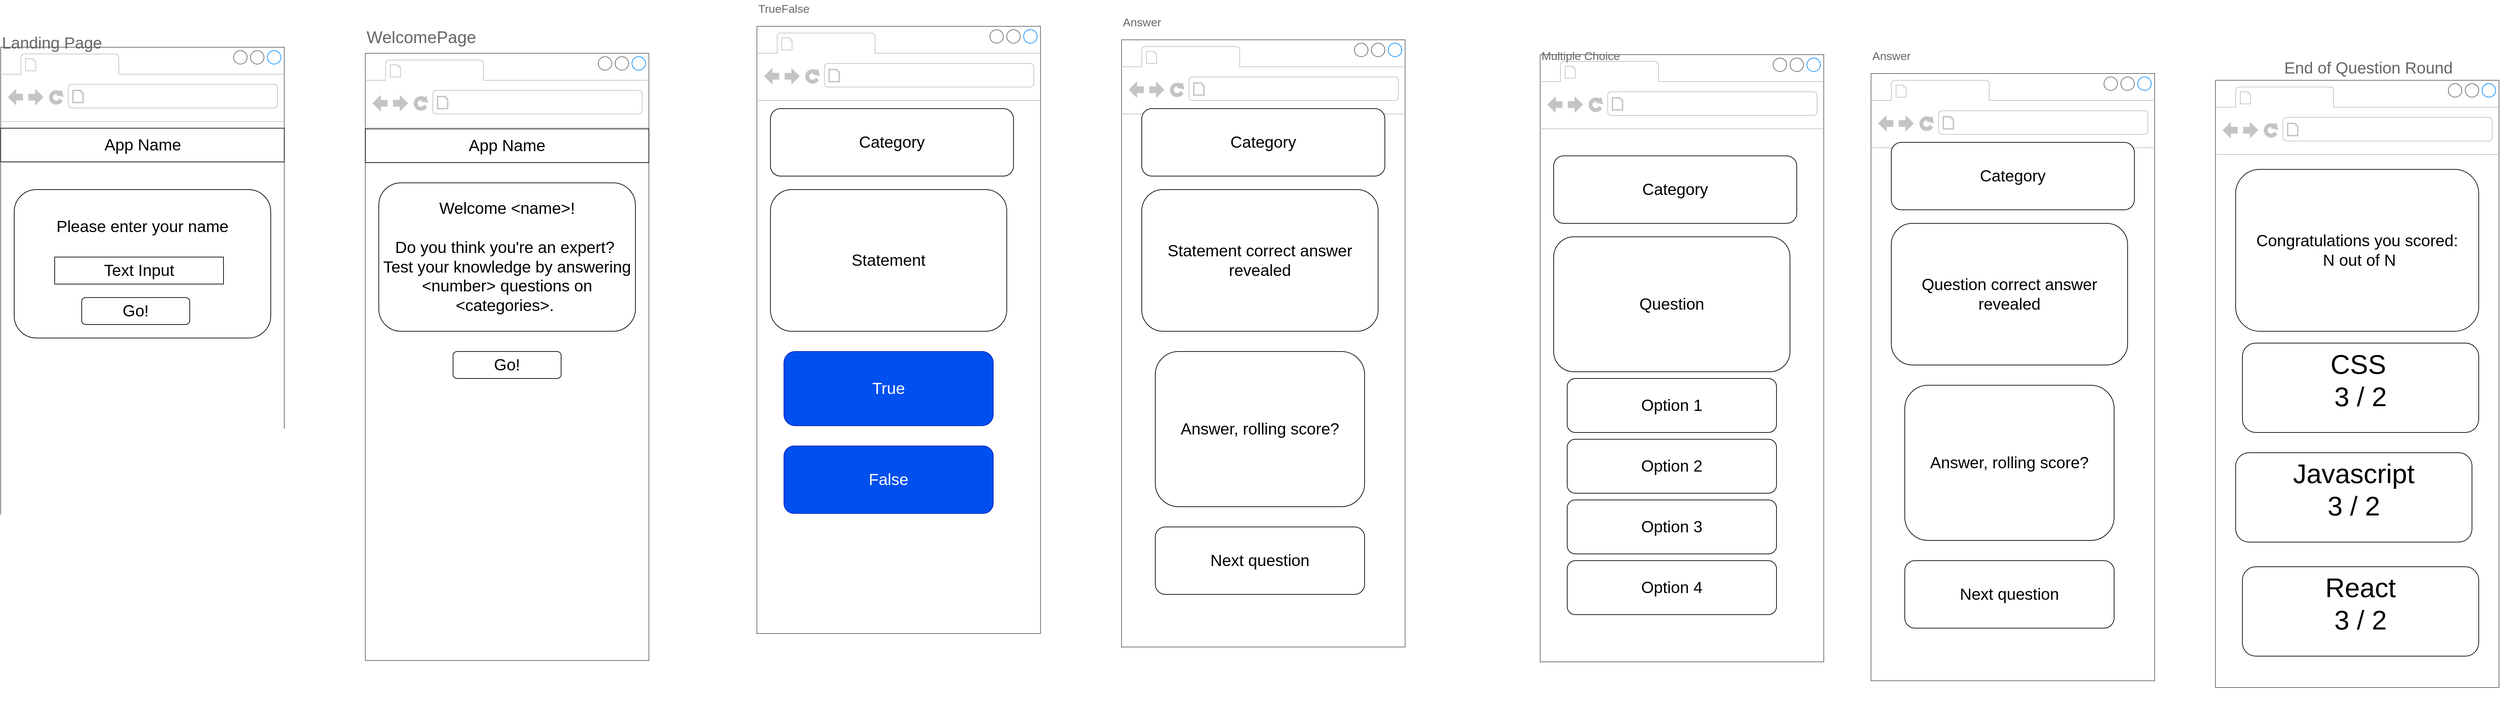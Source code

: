 <mxfile>
    <diagram name="Page-1" id="2cc2dc42-3aac-f2a9-1cec-7a8b7cbee084">
        <mxGraphModel dx="1004" dy="399" grid="1" gridSize="10" guides="1" tooltips="1" connect="1" arrows="1" fold="1" page="1" pageScale="1" pageWidth="10000" pageHeight="10000" background="none" math="0" shadow="0">
            <root>
                <mxCell id="0"/>
                <mxCell id="1" parent="0"/>
                <mxCell id="XVaBbjTai6L_YX0A8KyG-26" value="" style="group" parent="1" vertex="1" connectable="0">
                    <mxGeometry x="1420" y="120" width="420" height="938" as="geometry"/>
                </mxCell>
                <mxCell id="XVaBbjTai6L_YX0A8KyG-1" value="" style="strokeWidth=1;shadow=0;dashed=0;align=center;html=1;shape=mxgraph.mockup.containers.browserWindow;rSize=0;strokeColor=#666666;mainText=,;recursiveResize=0;rounded=0;labelBackgroundColor=none;fontFamily=Verdana;fontSize=12;container=0;" parent="XVaBbjTai6L_YX0A8KyG-26" vertex="1">
                    <mxGeometry y="19" width="420" height="900" as="geometry"/>
                </mxCell>
                <mxCell id="XVaBbjTai6L_YX0A8KyG-2" value="&lt;font style=&quot;font-size: 24px&quot;&gt;Landing Page&lt;/font&gt;" style="strokeWidth=1;shadow=0;dashed=0;align=center;html=1;shape=mxgraph.mockup.containers.anchor;fontSize=17;fontColor=#666666;align=left;" parent="XVaBbjTai6L_YX0A8KyG-26" vertex="1">
                    <mxGeometry width="110" height="26" as="geometry"/>
                </mxCell>
                <mxCell id="16" value="" style="rounded=0;whiteSpace=wrap;html=1;fontSize=24;" parent="XVaBbjTai6L_YX0A8KyG-26" vertex="1">
                    <mxGeometry y="139" width="420" height="50" as="geometry"/>
                </mxCell>
                <mxCell id="15" value="App Name" style="text;html=1;strokeColor=none;fillColor=none;align=center;verticalAlign=middle;whiteSpace=wrap;rounded=0;fontSize=24;" parent="XVaBbjTai6L_YX0A8KyG-26" vertex="1">
                    <mxGeometry x="127.5" y="149" width="165" height="30" as="geometry"/>
                </mxCell>
                <mxCell id="18" value="" style="rounded=1;whiteSpace=wrap;html=1;fontSize=24;" parent="XVaBbjTai6L_YX0A8KyG-26" vertex="1">
                    <mxGeometry x="20" y="230" width="380" height="220" as="geometry"/>
                </mxCell>
                <mxCell id="19" value="Please enter your name" style="text;html=1;strokeColor=none;fillColor=none;align=center;verticalAlign=middle;whiteSpace=wrap;rounded=0;fontSize=24;" parent="XVaBbjTai6L_YX0A8KyG-26" vertex="1">
                    <mxGeometry x="50" y="260" width="320" height="50" as="geometry"/>
                </mxCell>
                <mxCell id="21" value="Text Input" style="rounded=0;whiteSpace=wrap;html=1;fontSize=24;" parent="XVaBbjTai6L_YX0A8KyG-26" vertex="1">
                    <mxGeometry x="80" y="330" width="250" height="40" as="geometry"/>
                </mxCell>
                <mxCell id="22" value="Go!" style="rounded=1;whiteSpace=wrap;html=1;fontSize=24;" parent="XVaBbjTai6L_YX0A8KyG-26" vertex="1">
                    <mxGeometry x="120" y="390" width="160" height="40" as="geometry"/>
                </mxCell>
                <mxCell id="3" value="" style="group" parent="1" vertex="1" connectable="0">
                    <mxGeometry x="1960" y="110" width="420" height="938" as="geometry"/>
                </mxCell>
                <mxCell id="4" value="" style="strokeWidth=1;shadow=0;dashed=0;align=center;html=1;shape=mxgraph.mockup.containers.browserWindow;rSize=0;strokeColor=#666666;mainText=,;recursiveResize=0;rounded=0;labelBackgroundColor=none;fontFamily=Verdana;fontSize=12;container=0;" parent="3" vertex="1">
                    <mxGeometry y="38" width="420" height="900" as="geometry"/>
                </mxCell>
                <mxCell id="5" value="WelcomePage" style="strokeWidth=1;shadow=0;dashed=0;align=center;html=1;shape=mxgraph.mockup.containers.anchor;fontSize=25;fontColor=#666666;align=left;" parent="3" vertex="1">
                    <mxGeometry width="190" height="26" as="geometry"/>
                </mxCell>
                <mxCell id="20" value="Welcome &amp;lt;name&amp;gt;!&lt;br&gt;&lt;br&gt;Do you think you're an expert?&amp;nbsp; Test your knowledge by answering &amp;lt;number&amp;gt; questions on &amp;lt;categories&amp;gt;.&amp;nbsp;" style="rounded=1;whiteSpace=wrap;html=1;fontSize=24;" parent="3" vertex="1">
                    <mxGeometry x="20" y="230" width="380" height="220" as="geometry"/>
                </mxCell>
                <mxCell id="29" value="Go!" style="rounded=1;whiteSpace=wrap;html=1;fontSize=24;" parent="3" vertex="1">
                    <mxGeometry x="130" y="480" width="160" height="40" as="geometry"/>
                </mxCell>
                <mxCell id="32" value="App Name" style="rounded=0;whiteSpace=wrap;html=1;fontSize=24;" parent="3" vertex="1">
                    <mxGeometry y="150" width="420" height="50" as="geometry"/>
                </mxCell>
                <mxCell id="6" value="" style="group" parent="1" vertex="1" connectable="0">
                    <mxGeometry x="4700" y="150" width="420" height="957" as="geometry"/>
                </mxCell>
                <mxCell id="7" value="" style="strokeWidth=1;shadow=0;dashed=0;align=center;html=1;shape=mxgraph.mockup.containers.browserWindow;rSize=0;strokeColor=#666666;mainText=,;recursiveResize=0;rounded=0;labelBackgroundColor=none;fontFamily=Verdana;fontSize=12;container=0;" parent="6" vertex="1">
                    <mxGeometry y="38" width="420" height="900" as="geometry"/>
                </mxCell>
                <mxCell id="8" value="&lt;font style=&quot;font-size: 24px&quot;&gt;End of Question Round&lt;/font&gt;" style="strokeWidth=1;shadow=0;dashed=0;align=center;html=1;shape=mxgraph.mockup.containers.anchor;fontSize=17;fontColor=#666666;align=left;" parent="6" vertex="1">
                    <mxGeometry x="100" width="240" height="40" as="geometry"/>
                </mxCell>
                <mxCell id="34" value="Congratulations you scored:&lt;br&gt;&amp;nbsp;N out of N" style="rounded=1;whiteSpace=wrap;html=1;fontSize=24;" parent="6" vertex="1">
                    <mxGeometry x="30" y="170" width="360" height="240" as="geometry"/>
                </mxCell>
                <mxCell id="64" value="&lt;font style=&quot;font-size: 40px&quot;&gt;CSS&lt;span style=&quot;white-space: pre&quot;&gt;&#9;&lt;/span&gt;&lt;br&gt;3 / 2&lt;br&gt;&lt;/font&gt;" style="rounded=1;whiteSpace=wrap;html=1;verticalAlign=top;" parent="6" vertex="1">
                    <mxGeometry x="40" y="427.5" width="350" height="132.5" as="geometry"/>
                </mxCell>
                <mxCell id="67" value="&lt;font style=&quot;font-size: 40px&quot;&gt;React&lt;br&gt;3 / 2&lt;br&gt;&lt;/font&gt;" style="rounded=1;whiteSpace=wrap;html=1;verticalAlign=top;" parent="6" vertex="1">
                    <mxGeometry x="40" y="759" width="350" height="132.5" as="geometry"/>
                </mxCell>
                <mxCell id="68" value="&lt;font style=&quot;font-size: 40px&quot;&gt;Javascript&lt;br&gt;3 / 2&lt;br&gt;&lt;/font&gt;" style="rounded=1;whiteSpace=wrap;html=1;verticalAlign=top;" parent="6" vertex="1">
                    <mxGeometry x="30" y="590" width="350" height="132.5" as="geometry"/>
                </mxCell>
                <mxCell id="9" value="" style="group;" parent="1" connectable="0" vertex="1">
                    <mxGeometry x="2540" y="70" width="420" height="938" as="geometry"/>
                </mxCell>
                <mxCell id="10" value="" style="strokeWidth=1;shadow=0;dashed=0;align=center;html=1;shape=mxgraph.mockup.containers.browserWindow;rSize=0;strokeColor=#666666;mainText=,;recursiveResize=0;rounded=0;labelBackgroundColor=none;fontFamily=Verdana;fontSize=12;container=0;" parent="9" vertex="1">
                    <mxGeometry y="38" width="420" height="900" as="geometry"/>
                </mxCell>
                <mxCell id="11" value="TrueFalse" style="strokeWidth=1;shadow=0;dashed=0;align=center;html=1;shape=mxgraph.mockup.containers.anchor;fontSize=17;fontColor=#666666;align=left;" parent="9" vertex="1">
                    <mxGeometry width="110" height="26" as="geometry"/>
                </mxCell>
                <mxCell id="26" value="&lt;font style=&quot;font-size: 24px&quot;&gt;Category&lt;/font&gt;" style="rounded=1;whiteSpace=wrap;html=1;" parent="9" vertex="1">
                    <mxGeometry x="20" y="160" width="360" height="100" as="geometry"/>
                </mxCell>
                <mxCell id="30" value="Statement" style="rounded=1;whiteSpace=wrap;html=1;fontSize=24;" parent="9" vertex="1">
                    <mxGeometry x="20" y="280" width="350" height="210" as="geometry"/>
                </mxCell>
                <mxCell id="33" value="True" style="rounded=1;whiteSpace=wrap;html=1;fontSize=24;fillColor=#0050ef;fontColor=#ffffff;strokeColor=#001DBC;" parent="9" vertex="1">
                    <mxGeometry x="40" y="520" width="310" height="110" as="geometry"/>
                </mxCell>
                <mxCell id="39" value="False" style="rounded=1;whiteSpace=wrap;html=1;fontSize=24;fillColor=#0050ef;fontColor=#ffffff;strokeColor=#001DBC;" parent="9" vertex="1">
                    <mxGeometry x="40" y="660" width="310" height="100" as="geometry"/>
                </mxCell>
                <mxCell id="23" value="" style="group" parent="1" connectable="0" vertex="1">
                    <mxGeometry x="3080" y="90" width="420" height="938" as="geometry"/>
                </mxCell>
                <mxCell id="24" value="" style="strokeWidth=1;shadow=0;dashed=0;align=center;html=1;shape=mxgraph.mockup.containers.browserWindow;rSize=0;strokeColor=#666666;mainText=,;recursiveResize=0;rounded=0;labelBackgroundColor=none;fontFamily=Verdana;fontSize=12;container=0;" parent="23" vertex="1">
                    <mxGeometry y="38" width="420" height="900" as="geometry"/>
                </mxCell>
                <mxCell id="25" value="Answer" style="strokeWidth=1;shadow=0;dashed=0;align=center;html=1;shape=mxgraph.mockup.containers.anchor;fontSize=17;fontColor=#666666;align=left;" parent="23" vertex="1">
                    <mxGeometry width="110" height="26" as="geometry"/>
                </mxCell>
                <mxCell id="36" value="&lt;font style=&quot;font-size: 24px&quot;&gt;Category&lt;/font&gt;" style="rounded=1;whiteSpace=wrap;html=1;" parent="23" vertex="1">
                    <mxGeometry x="30" y="140" width="360" height="100" as="geometry"/>
                </mxCell>
                <mxCell id="37" value="Statement correct answer revealed" style="rounded=1;whiteSpace=wrap;html=1;fontSize=24;" parent="23" vertex="1">
                    <mxGeometry x="30" y="260" width="350" height="210" as="geometry"/>
                </mxCell>
                <mxCell id="38" value="Answer, rolling score?" style="rounded=1;whiteSpace=wrap;html=1;fontSize=24;" parent="23" vertex="1">
                    <mxGeometry x="50" y="500" width="310" height="230" as="geometry"/>
                </mxCell>
                <mxCell id="40" value="Next question" style="rounded=1;whiteSpace=wrap;html=1;fontSize=24;" parent="23" vertex="1">
                    <mxGeometry x="50" y="760" width="310" height="100" as="geometry"/>
                </mxCell>
                <mxCell id="41" value="" style="group" parent="1" connectable="0" vertex="1">
                    <mxGeometry x="3700" y="140" width="420" height="938" as="geometry"/>
                </mxCell>
                <mxCell id="42" value="" style="strokeWidth=1;shadow=0;dashed=0;align=center;html=1;shape=mxgraph.mockup.containers.browserWindow;rSize=0;strokeColor=#666666;mainText=,;recursiveResize=0;rounded=0;labelBackgroundColor=none;fontFamily=Verdana;fontSize=12;container=0;" parent="41" vertex="1">
                    <mxGeometry y="10" width="420" height="900" as="geometry"/>
                </mxCell>
                <mxCell id="43" value="Multiple Choice" style="strokeWidth=1;shadow=0;dashed=0;align=center;html=1;shape=mxgraph.mockup.containers.anchor;fontSize=17;fontColor=#666666;align=left;" parent="41" vertex="1">
                    <mxGeometry width="110" height="26" as="geometry"/>
                </mxCell>
                <mxCell id="44" value="&lt;font style=&quot;font-size: 24px&quot;&gt;Category&lt;/font&gt;" style="rounded=1;whiteSpace=wrap;html=1;" parent="41" vertex="1">
                    <mxGeometry x="20" y="160" width="360" height="100" as="geometry"/>
                </mxCell>
                <mxCell id="45" value="Question" style="rounded=1;whiteSpace=wrap;html=1;fontSize=24;" parent="41" vertex="1">
                    <mxGeometry x="20" y="280" width="350" height="200" as="geometry"/>
                </mxCell>
                <mxCell id="46" value="Option 1" style="rounded=1;whiteSpace=wrap;html=1;fontSize=24;" parent="41" vertex="1">
                    <mxGeometry x="40" y="490" width="310" height="80" as="geometry"/>
                </mxCell>
                <mxCell id="47" value="Option 2" style="rounded=1;whiteSpace=wrap;html=1;fontSize=24;" parent="41" vertex="1">
                    <mxGeometry x="40" y="580" width="310" height="80" as="geometry"/>
                </mxCell>
                <mxCell id="56" value="Option 3" style="rounded=1;whiteSpace=wrap;html=1;fontSize=24;" parent="41" vertex="1">
                    <mxGeometry x="40" y="670" width="310" height="80" as="geometry"/>
                </mxCell>
                <mxCell id="57" value="Option 4" style="rounded=1;whiteSpace=wrap;html=1;fontSize=24;" parent="41" vertex="1">
                    <mxGeometry x="40" y="760" width="310" height="80" as="geometry"/>
                </mxCell>
                <mxCell id="48" value="" style="group" parent="1" connectable="0" vertex="1">
                    <mxGeometry x="4190" y="140" width="420" height="938" as="geometry"/>
                </mxCell>
                <mxCell id="49" value="" style="strokeWidth=1;shadow=0;dashed=0;align=center;html=1;shape=mxgraph.mockup.containers.browserWindow;rSize=0;strokeColor=#666666;mainText=,;recursiveResize=0;rounded=0;labelBackgroundColor=none;fontFamily=Verdana;fontSize=12;container=0;" parent="48" vertex="1">
                    <mxGeometry y="38" width="420" height="900" as="geometry"/>
                </mxCell>
                <mxCell id="50" value="Answer" style="strokeWidth=1;shadow=0;dashed=0;align=center;html=1;shape=mxgraph.mockup.containers.anchor;fontSize=17;fontColor=#666666;align=left;" parent="48" vertex="1">
                    <mxGeometry width="110" height="26" as="geometry"/>
                </mxCell>
                <mxCell id="51" value="&lt;font style=&quot;font-size: 24px&quot;&gt;Category&lt;/font&gt;" style="rounded=1;whiteSpace=wrap;html=1;" parent="48" vertex="1">
                    <mxGeometry x="30" y="140" width="360" height="100" as="geometry"/>
                </mxCell>
                <mxCell id="52" value="Question correct answer revealed" style="rounded=1;whiteSpace=wrap;html=1;fontSize=24;" parent="48" vertex="1">
                    <mxGeometry x="30" y="260" width="350" height="210" as="geometry"/>
                </mxCell>
                <mxCell id="53" value="Answer, rolling score?" style="rounded=1;whiteSpace=wrap;html=1;fontSize=24;" parent="48" vertex="1">
                    <mxGeometry x="50" y="500" width="310" height="230" as="geometry"/>
                </mxCell>
                <mxCell id="54" value="Next question" style="rounded=1;whiteSpace=wrap;html=1;fontSize=24;" parent="48" vertex="1">
                    <mxGeometry x="50" y="760" width="310" height="100" as="geometry"/>
                </mxCell>
            </root>
        </mxGraphModel>
    </diagram>
</mxfile>